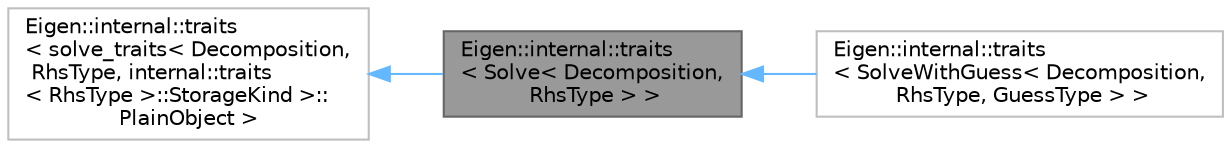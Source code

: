 digraph "Eigen::internal::traits&lt; Solve&lt; Decomposition, RhsType &gt; &gt;"
{
 // LATEX_PDF_SIZE
  bgcolor="transparent";
  edge [fontname=Helvetica,fontsize=10,labelfontname=Helvetica,labelfontsize=10];
  node [fontname=Helvetica,fontsize=10,shape=box,height=0.2,width=0.4];
  rankdir="LR";
  Node1 [id="Node000001",label="Eigen::internal::traits\l\< Solve\< Decomposition,\l RhsType \> \>",height=0.2,width=0.4,color="gray40", fillcolor="grey60", style="filled", fontcolor="black",tooltip=" "];
  Node2 -> Node1 [id="edge1_Node000001_Node000002",dir="back",color="steelblue1",style="solid",tooltip=" "];
  Node2 [id="Node000002",label="Eigen::internal::traits\l\< solve_traits\< Decomposition,\l RhsType, internal::traits\l\< RhsType \>::StorageKind \>::\lPlainObject \>",height=0.2,width=0.4,color="grey75", fillcolor="white", style="filled",URL="$structEigen_1_1internal_1_1traits.html",tooltip=" "];
  Node1 -> Node3 [id="edge2_Node000001_Node000003",dir="back",color="steelblue1",style="solid",tooltip=" "];
  Node3 [id="Node000003",label="Eigen::internal::traits\l\< SolveWithGuess\< Decomposition,\l RhsType, GuessType \> \>",height=0.2,width=0.4,color="grey75", fillcolor="white", style="filled",URL="$structEigen_1_1internal_1_1traits_3_01SolveWithGuess_3_01Decomposition_00_01RhsType_00_01GuessType_01_4_01_4.html",tooltip=" "];
}
